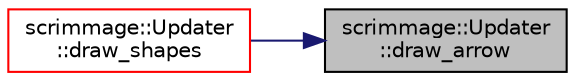 digraph "scrimmage::Updater::draw_arrow"
{
 // LATEX_PDF_SIZE
  edge [fontname="Helvetica",fontsize="10",labelfontname="Helvetica",labelfontsize="10"];
  node [fontname="Helvetica",fontsize="10",shape=record];
  rankdir="RL";
  Node1 [label="scrimmage::Updater\l::draw_arrow",height=0.2,width=0.4,color="black", fillcolor="grey75", style="filled", fontcolor="black",tooltip=" "];
  Node1 -> Node2 [dir="back",color="midnightblue",fontsize="10",style="solid",fontname="Helvetica"];
  Node2 [label="scrimmage::Updater\l::draw_shapes",height=0.2,width=0.4,color="red", fillcolor="white", style="filled",URL="$classscrimmage_1_1Updater.html#af33bfe5555a68437543449d7b774513b",tooltip=" "];
}
